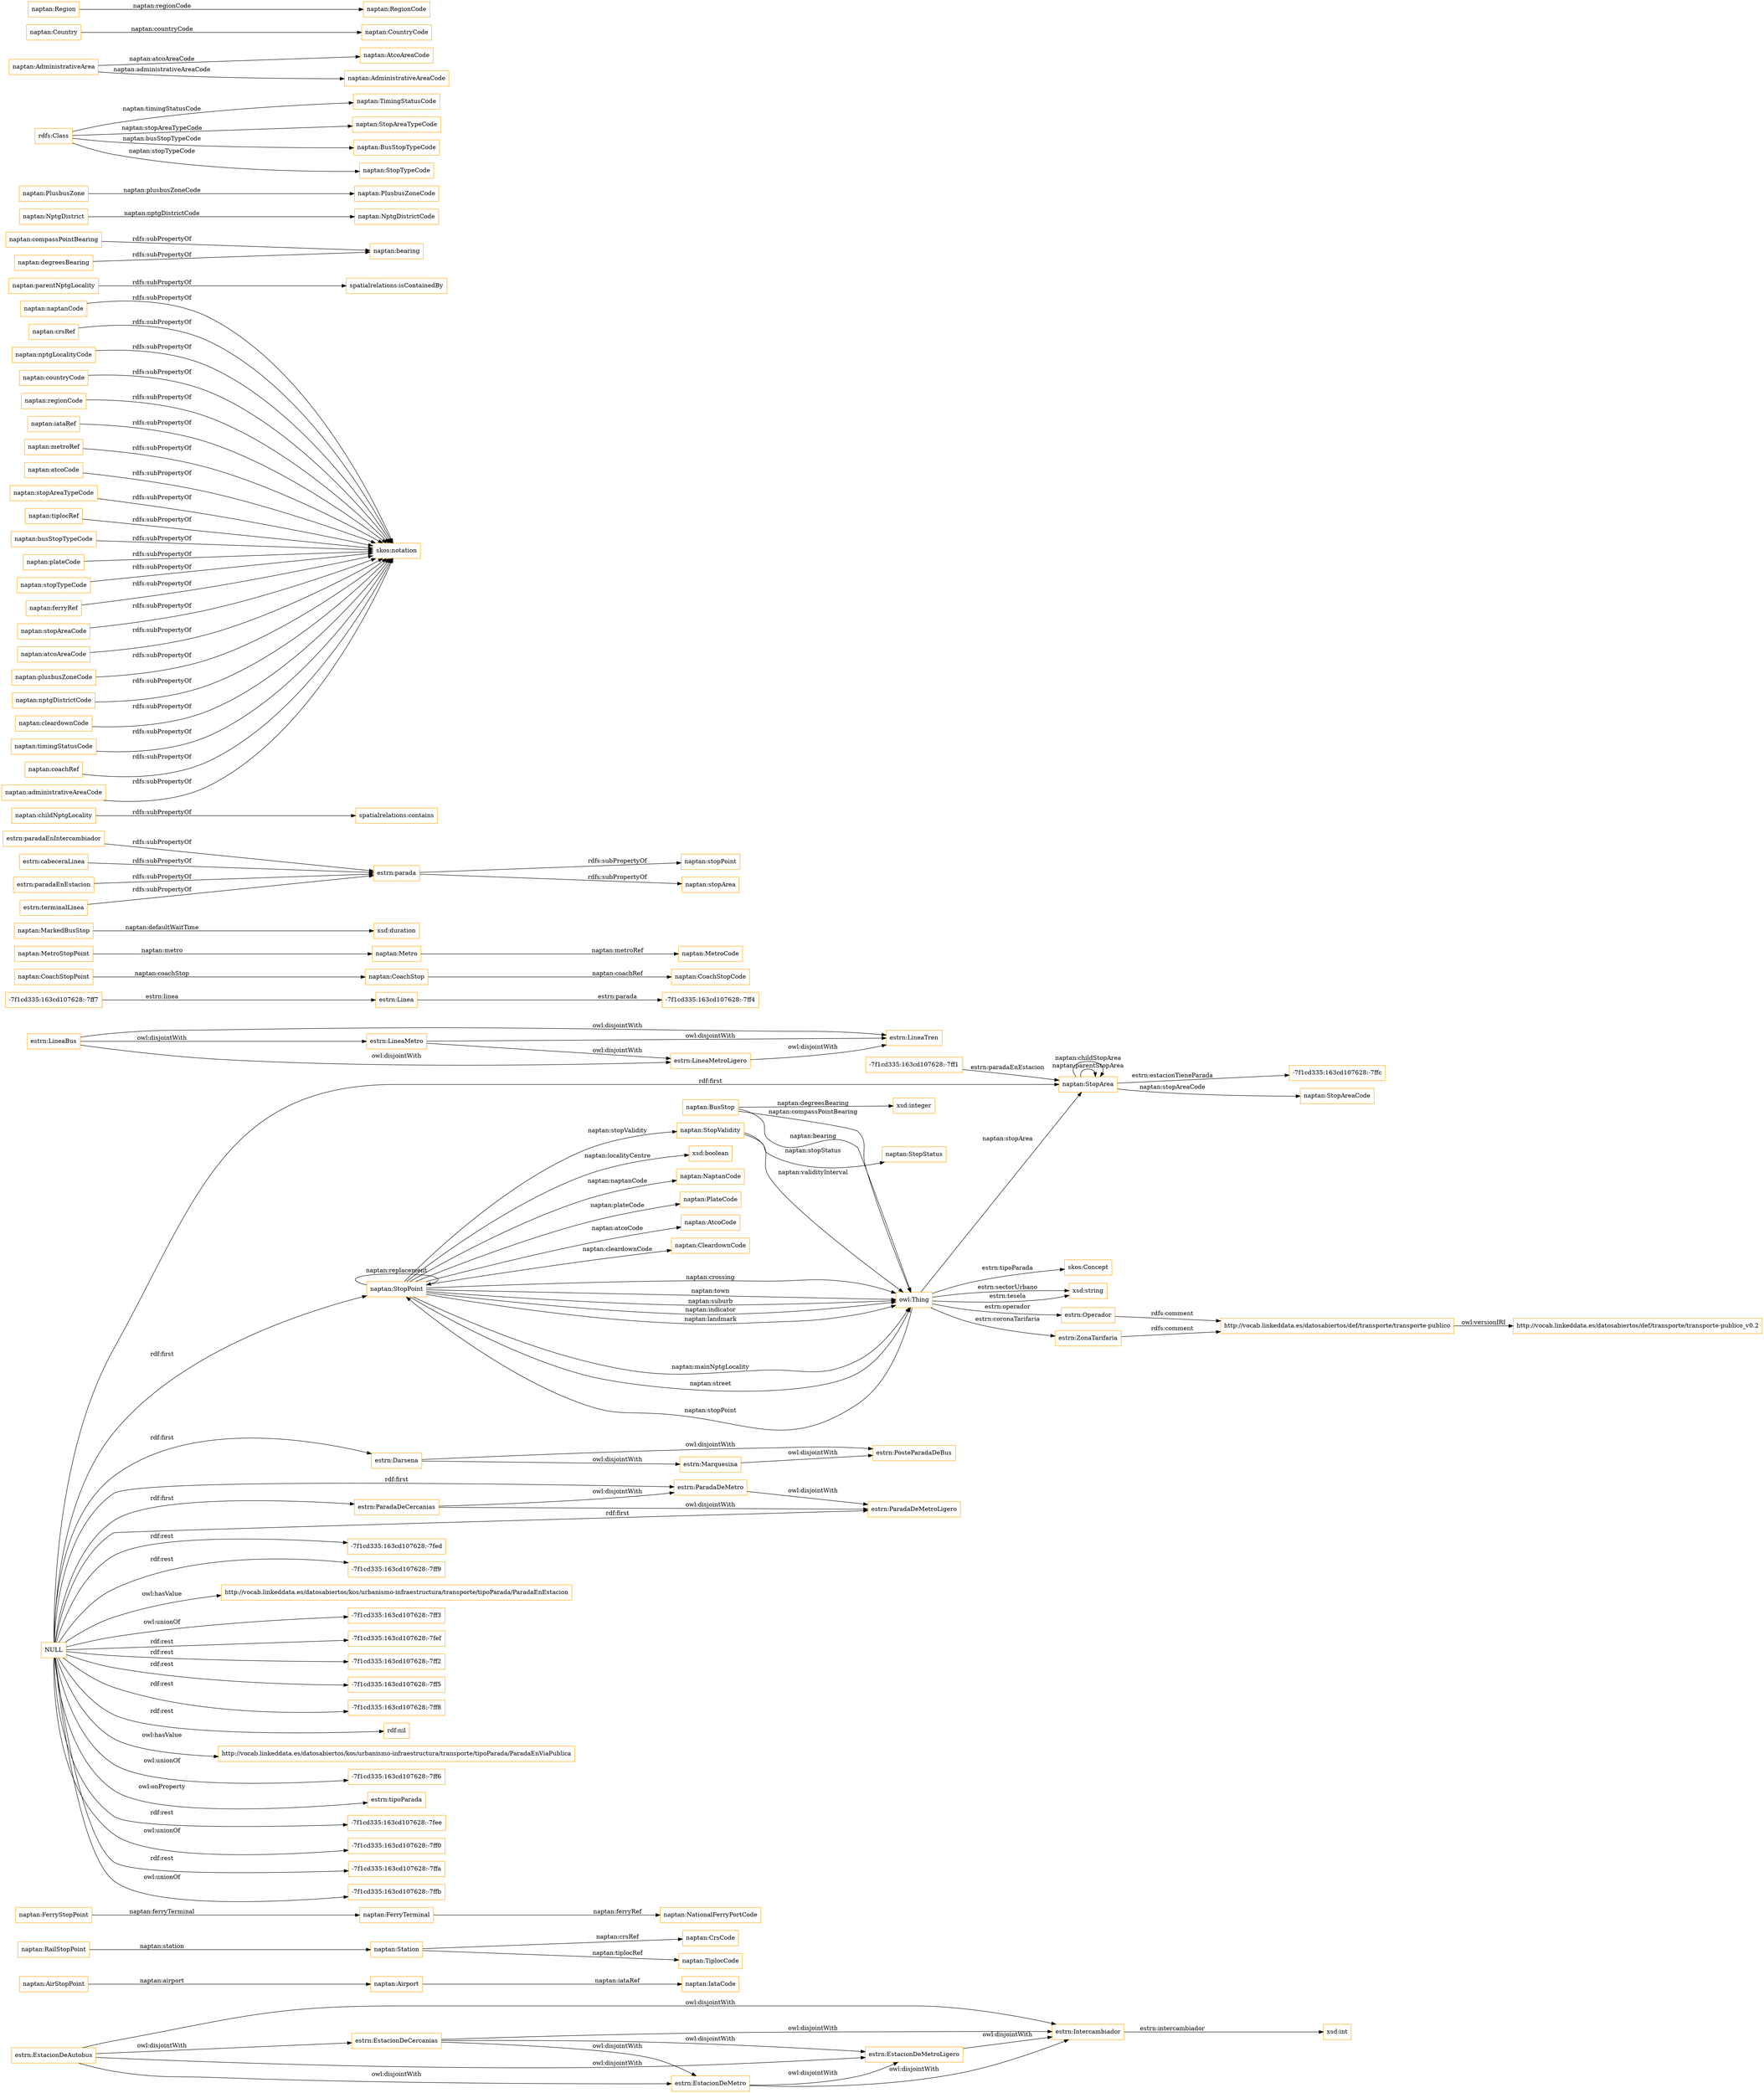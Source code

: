 digraph ar2dtool_diagram { 
rankdir=LR;
size="1501"
node [shape = rectangle, color="orange"]; "estrn:Intercambiador" "estrn:EstacionDeMetroLigero" "naptan:AirStopPoint" "naptan:Station" "naptan:FerryStopPoint" "-7f1cd335:163cd107628:-7ff1" "estrn:LineaMetro" "naptan:RailStopPoint" "naptan:FerryTerminal" "naptan:BusStop" "naptan:StopPoint" "estrn:Linea" "estrn:LineaTren" "estrn:LineaMetroLigero" "-7f1cd335:163cd107628:-7ff7" "naptan:CoachStopPoint" "estrn:Marquesina" "estrn:Darsena" "naptan:StopValidity" "naptan:StopArea" "estrn:ParadaDeMetroLigero" "estrn:EstacionDeCercanias" "-7f1cd335:163cd107628:-7ffc" "naptan:Metro" "-7f1cd335:163cd107628:-7ff4" "skos:Concept" "naptan:CoachStop" "estrn:EstacionDeMetro" "estrn:EstacionDeAutobus" "estrn:Operador" "estrn:PosteParadaDeBus" "estrn:ZonaTarifaria" "estrn:ParadaDeMetro" "estrn:LineaBus" "naptan:MetroStopPoint" "naptan:MarkedBusStop" "naptan:Airport" "estrn:ParadaDeCercanias" "naptan:StopStatus" ; /*classes style*/
	"estrn:EstacionDeCercanias" -> "estrn:Intercambiador" [ label = "owl:disjointWith" ];
	"estrn:EstacionDeCercanias" -> "estrn:EstacionDeMetroLigero" [ label = "owl:disjointWith" ];
	"estrn:EstacionDeCercanias" -> "estrn:EstacionDeMetro" [ label = "owl:disjointWith" ];
	"estrn:paradaEnIntercambiador" -> "estrn:parada" [ label = "rdfs:subPropertyOf" ];
	"naptan:childNptgLocality" -> "spatialrelations:contains" [ label = "rdfs:subPropertyOf" ];
	"estrn:EstacionDeMetroLigero" -> "estrn:Intercambiador" [ label = "owl:disjointWith" ];
	"naptan:naptanCode" -> "skos:notation" [ label = "rdfs:subPropertyOf" ];
	"naptan:crsRef" -> "skos:notation" [ label = "rdfs:subPropertyOf" ];
	"naptan:parentNptgLocality" -> "spatialrelations:isContainedBy" [ label = "rdfs:subPropertyOf" ];
	"naptan:compassPointBearing" -> "naptan:bearing" [ label = "rdfs:subPropertyOf" ];
	"naptan:nptgLocalityCode" -> "skos:notation" [ label = "rdfs:subPropertyOf" ];
	"estrn:cabeceraLinea" -> "estrn:parada" [ label = "rdfs:subPropertyOf" ];
	"estrn:EstacionDeAutobus" -> "estrn:Intercambiador" [ label = "owl:disjointWith" ];
	"estrn:EstacionDeAutobus" -> "estrn:EstacionDeMetroLigero" [ label = "owl:disjointWith" ];
	"estrn:EstacionDeAutobus" -> "estrn:EstacionDeMetro" [ label = "owl:disjointWith" ];
	"estrn:EstacionDeAutobus" -> "estrn:EstacionDeCercanias" [ label = "owl:disjointWith" ];
	"estrn:LineaBus" -> "estrn:LineaTren" [ label = "owl:disjointWith" ];
	"estrn:LineaBus" -> "estrn:LineaMetroLigero" [ label = "owl:disjointWith" ];
	"estrn:LineaBus" -> "estrn:LineaMetro" [ label = "owl:disjointWith" ];
	"estrn:paradaEnEstacion" -> "estrn:parada" [ label = "rdfs:subPropertyOf" ];
	"naptan:countryCode" -> "skos:notation" [ label = "rdfs:subPropertyOf" ];
	"naptan:regionCode" -> "skos:notation" [ label = "rdfs:subPropertyOf" ];
	"estrn:LineaMetroLigero" -> "estrn:LineaTren" [ label = "owl:disjointWith" ];
	"estrn:ParadaDeCercanias" -> "estrn:ParadaDeMetroLigero" [ label = "owl:disjointWith" ];
	"estrn:ParadaDeCercanias" -> "estrn:ParadaDeMetro" [ label = "owl:disjointWith" ];
	"estrn:Marquesina" -> "estrn:PosteParadaDeBus" [ label = "owl:disjointWith" ];
	"naptan:iataRef" -> "skos:notation" [ label = "rdfs:subPropertyOf" ];
	"estrn:Operador" -> "http://vocab.linkeddata.es/datosabiertos/def/transporte/transporte-publico" [ label = "rdfs:comment" ];
	"naptan:metroRef" -> "skos:notation" [ label = "rdfs:subPropertyOf" ];
	"estrn:EstacionDeMetro" -> "estrn:Intercambiador" [ label = "owl:disjointWith" ];
	"estrn:EstacionDeMetro" -> "estrn:EstacionDeMetroLigero" [ label = "owl:disjointWith" ];
	"naptan:atcoCode" -> "skos:notation" [ label = "rdfs:subPropertyOf" ];
	"naptan:stopAreaTypeCode" -> "skos:notation" [ label = "rdfs:subPropertyOf" ];
	"naptan:tiplocRef" -> "skos:notation" [ label = "rdfs:subPropertyOf" ];
	"NULL" -> "estrn:Darsena" [ label = "rdf:first" ];
	"NULL" -> "-7f1cd335:163cd107628:-7fed" [ label = "rdf:rest" ];
	"NULL" -> "-7f1cd335:163cd107628:-7ff9" [ label = "rdf:rest" ];
	"NULL" -> "estrn:ParadaDeCercanias" [ label = "rdf:first" ];
	"NULL" -> "naptan:StopArea" [ label = "rdf:first" ];
	"NULL" -> "estrn:ParadaDeMetro" [ label = "rdf:first" ];
	"NULL" -> "http://vocab.linkeddata.es/datosabiertos/kos/urbanismo-infraestructura/transporte/tipoParada/ParadaEnEstacion" [ label = "owl:hasValue" ];
	"NULL" -> "-7f1cd335:163cd107628:-7ff3" [ label = "owl:unionOf" ];
	"NULL" -> "naptan:StopPoint" [ label = "rdf:first" ];
	"NULL" -> "-7f1cd335:163cd107628:-7fef" [ label = "rdf:rest" ];
	"NULL" -> "-7f1cd335:163cd107628:-7ff2" [ label = "rdf:rest" ];
	"NULL" -> "-7f1cd335:163cd107628:-7ff5" [ label = "rdf:rest" ];
	"NULL" -> "-7f1cd335:163cd107628:-7ff8" [ label = "rdf:rest" ];
	"NULL" -> "rdf:nil" [ label = "rdf:rest" ];
	"NULL" -> "estrn:ParadaDeMetroLigero" [ label = "rdf:first" ];
	"NULL" -> "http://vocab.linkeddata.es/datosabiertos/kos/urbanismo-infraestructura/transporte/tipoParada/ParadaEnViaPublica" [ label = "owl:hasValue" ];
	"NULL" -> "-7f1cd335:163cd107628:-7ff6" [ label = "owl:unionOf" ];
	"NULL" -> "estrn:tipoParada" [ label = "owl:onProperty" ];
	"NULL" -> "-7f1cd335:163cd107628:-7fee" [ label = "rdf:rest" ];
	"NULL" -> "-7f1cd335:163cd107628:-7ff0" [ label = "owl:unionOf" ];
	"NULL" -> "-7f1cd335:163cd107628:-7ffa" [ label = "rdf:rest" ];
	"NULL" -> "-7f1cd335:163cd107628:-7ffb" [ label = "owl:unionOf" ];
	"naptan:busStopTypeCode" -> "skos:notation" [ label = "rdfs:subPropertyOf" ];
	"naptan:plateCode" -> "skos:notation" [ label = "rdfs:subPropertyOf" ];
	"estrn:LineaMetro" -> "estrn:LineaTren" [ label = "owl:disjointWith" ];
	"estrn:LineaMetro" -> "estrn:LineaMetroLigero" [ label = "owl:disjointWith" ];
	"naptan:stopTypeCode" -> "skos:notation" [ label = "rdfs:subPropertyOf" ];
	"naptan:ferryRef" -> "skos:notation" [ label = "rdfs:subPropertyOf" ];
	"estrn:ZonaTarifaria" -> "http://vocab.linkeddata.es/datosabiertos/def/transporte/transporte-publico" [ label = "rdfs:comment" ];
	"naptan:stopAreaCode" -> "skos:notation" [ label = "rdfs:subPropertyOf" ];
	"estrn:Darsena" -> "estrn:PosteParadaDeBus" [ label = "owl:disjointWith" ];
	"estrn:Darsena" -> "estrn:Marquesina" [ label = "owl:disjointWith" ];
	"naptan:atcoAreaCode" -> "skos:notation" [ label = "rdfs:subPropertyOf" ];
	"estrn:terminalLinea" -> "estrn:parada" [ label = "rdfs:subPropertyOf" ];
	"naptan:plusbusZoneCode" -> "skos:notation" [ label = "rdfs:subPropertyOf" ];
	"naptan:nptgDistrictCode" -> "skos:notation" [ label = "rdfs:subPropertyOf" ];
	"estrn:ParadaDeMetro" -> "estrn:ParadaDeMetroLigero" [ label = "owl:disjointWith" ];
	"http://vocab.linkeddata.es/datosabiertos/def/transporte/transporte-publico" -> "http://vocab.linkeddata.es/datosabiertos/def/transporte/transporte-publico_v0.2" [ label = "owl:versionIRI" ];
	"naptan:cleardownCode" -> "skos:notation" [ label = "rdfs:subPropertyOf" ];
	"naptan:degreesBearing" -> "naptan:bearing" [ label = "rdfs:subPropertyOf" ];
	"naptan:timingStatusCode" -> "skos:notation" [ label = "rdfs:subPropertyOf" ];
	"naptan:coachRef" -> "skos:notation" [ label = "rdfs:subPropertyOf" ];
	"naptan:administrativeAreaCode" -> "skos:notation" [ label = "rdfs:subPropertyOf" ];
	"estrn:parada" -> "naptan:stopPoint" [ label = "rdfs:subPropertyOf" ];
	"estrn:parada" -> "naptan:stopArea" [ label = "rdfs:subPropertyOf" ];
	"naptan:StopArea" -> "naptan:StopArea" [ label = "naptan:parentStopArea" ];
	"naptan:StopValidity" -> "naptan:StopStatus" [ label = "naptan:stopStatus" ];
	"naptan:StopPoint" -> "owl:Thing" [ label = "naptan:mainNptgLocality" ];
	"naptan:NptgDistrict" -> "naptan:NptgDistrictCode" [ label = "naptan:nptgDistrictCode" ];
	"estrn:Intercambiador" -> "xsd:int" [ label = "estrn:intercambiador" ];
	"-7f1cd335:163cd107628:-7ff7" -> "estrn:Linea" [ label = "estrn:linea" ];
	"naptan:AirStopPoint" -> "naptan:Airport" [ label = "naptan:airport" ];
	"naptan:CoachStopPoint" -> "naptan:CoachStop" [ label = "naptan:coachStop" ];
	"naptan:StopPoint" -> "xsd:boolean" [ label = "naptan:localityCentre" ];
	"owl:Thing" -> "xsd:string" [ label = "estrn:tesela" ];
	"naptan:StopPoint" -> "naptan:StopPoint" [ label = "naptan:replacement" ];
	"owl:Thing" -> "estrn:Operador" [ label = "estrn:operador" ];
	"-7f1cd335:163cd107628:-7ff1" -> "naptan:StopArea" [ label = "estrn:paradaEnEstacion" ];
	"naptan:StopPoint" -> "naptan:NaptanCode" [ label = "naptan:naptanCode" ];
	"naptan:Station" -> "naptan:CrsCode" [ label = "naptan:crsRef" ];
	"naptan:StopPoint" -> "naptan:PlateCode" [ label = "naptan:plateCode" ];
	"naptan:FerryStopPoint" -> "naptan:FerryTerminal" [ label = "naptan:ferryTerminal" ];
	"naptan:MarkedBusStop" -> "xsd:duration" [ label = "naptan:defaultWaitTime" ];
	"naptan:PlusbusZone" -> "naptan:PlusbusZoneCode" [ label = "naptan:plusbusZoneCode" ];
	"naptan:StopPoint" -> "owl:Thing" [ label = "naptan:crossing" ];
	"naptan:FerryTerminal" -> "naptan:NationalFerryPortCode" [ label = "naptan:ferryRef" ];
	"owl:Thing" -> "naptan:StopPoint" [ label = "naptan:stopPoint" ];
	"naptan:CoachStop" -> "naptan:CoachStopCode" [ label = "naptan:coachRef" ];
	"naptan:StopPoint" -> "owl:Thing" [ label = "naptan:town" ];
	"naptan:Airport" -> "naptan:IataCode" [ label = "naptan:iataRef" ];
	"naptan:StopPoint" -> "owl:Thing" [ label = "naptan:suburb" ];
	"naptan:MetroStopPoint" -> "naptan:Metro" [ label = "naptan:metro" ];
	"estrn:Linea" -> "-7f1cd335:163cd107628:-7ff4" [ label = "estrn:parada" ];
	"naptan:StopArea" -> "-7f1cd335:163cd107628:-7ffc" [ label = "estrn:estacionTieneParada" ];
	"naptan:StopPoint" -> "naptan:StopValidity" [ label = "naptan:stopValidity" ];
	"owl:Thing" -> "estrn:ZonaTarifaria" [ label = "estrn:coronaTarifaria" ];
	"rdfs:Class" -> "naptan:TimingStatusCode" [ label = "naptan:timingStatusCode" ];
	"naptan:StopPoint" -> "owl:Thing" [ label = "naptan:indicator" ];
	"naptan:StopArea" -> "naptan:StopAreaCode" [ label = "naptan:stopAreaCode" ];
	"naptan:StopArea" -> "naptan:StopArea" [ label = "naptan:childStopArea" ];
	"naptan:BusStop" -> "owl:Thing" [ label = "naptan:compassPointBearing" ];
	"naptan:StopPoint" -> "naptan:AtcoCode" [ label = "naptan:atcoCode" ];
	"owl:Thing" -> "skos:Concept" [ label = "estrn:tipoParada" ];
	"naptan:BusStop" -> "owl:Thing" [ label = "naptan:bearing" ];
	"naptan:AdministrativeArea" -> "naptan:AtcoAreaCode" [ label = "naptan:atcoAreaCode" ];
	"naptan:Country" -> "naptan:CountryCode" [ label = "naptan:countryCode" ];
	"naptan:StopPoint" -> "owl:Thing" [ label = "naptan:landmark" ];
	"naptan:Metro" -> "naptan:MetroCode" [ label = "naptan:metroRef" ];
	"naptan:Region" -> "naptan:RegionCode" [ label = "naptan:regionCode" ];
	"naptan:StopPoint" -> "owl:Thing" [ label = "naptan:street" ];
	"naptan:BusStop" -> "xsd:integer" [ label = "naptan:degreesBearing" ];
	"naptan:AdministrativeArea" -> "naptan:AdministrativeAreaCode" [ label = "naptan:administrativeAreaCode" ];
	"naptan:StopValidity" -> "owl:Thing" [ label = "naptan:validityInterval" ];
	"owl:Thing" -> "naptan:StopArea" [ label = "naptan:stopArea" ];
	"naptan:RailStopPoint" -> "naptan:Station" [ label = "naptan:station" ];
	"rdfs:Class" -> "naptan:StopAreaTypeCode" [ label = "naptan:stopAreaTypeCode" ];
	"rdfs:Class" -> "naptan:BusStopTypeCode" [ label = "naptan:busStopTypeCode" ];
	"rdfs:Class" -> "naptan:StopTypeCode" [ label = "naptan:stopTypeCode" ];
	"owl:Thing" -> "xsd:string" [ label = "estrn:sectorUrbano" ];
	"naptan:StopPoint" -> "naptan:CleardownCode" [ label = "naptan:cleardownCode" ];
	"naptan:Station" -> "naptan:TiplocCode" [ label = "naptan:tiplocRef" ];

}
